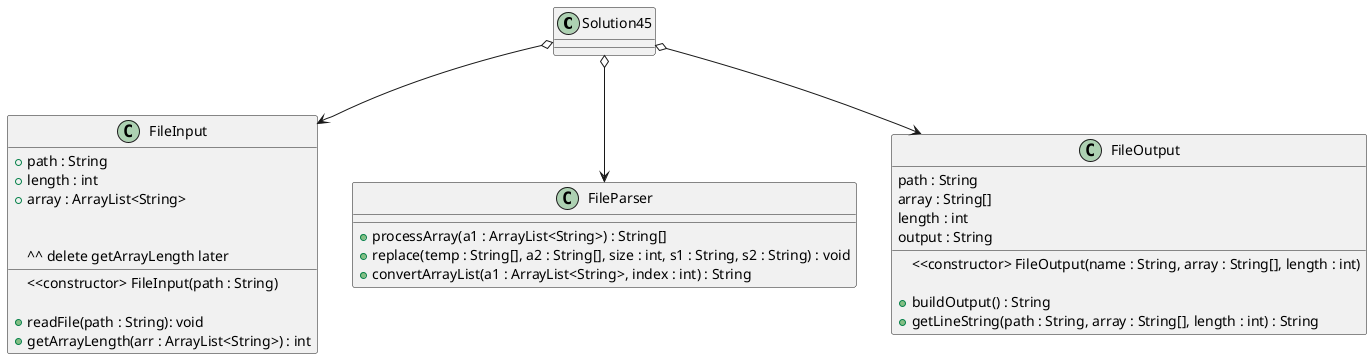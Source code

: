 @startuml
'https://plantuml.com/class-diagram

class Solution45 {
}

class FileInput {
    + path : String
    + length : int
    + array : ArrayList<String>

    <<constructor> FileInput(path : String)

    + readFile(path : String): void
    + getArrayLength(arr : ArrayList<String>) : int
    ^^ delete getArrayLength later
}

class FileParser {
    + processArray(a1 : ArrayList<String>) : String[]
    + replace(temp : String[], a2 : String[], size : int, s1 : String, s2 : String) : void
    + convertArrayList(a1 : ArrayList<String>, index : int) : String
}

class FileOutput {
    path : String
    array : String[]
    length : int
    output : String

    <<constructor> FileOutput(name : String, array : String[], length : int)

    + buildOutput() : String
    + getLineString(path : String, array : String[], length : int) : String
}

Solution45 o--> FileOutput
Solution45 o--> FileParser
Solution45 o--> FileInput

@enduml